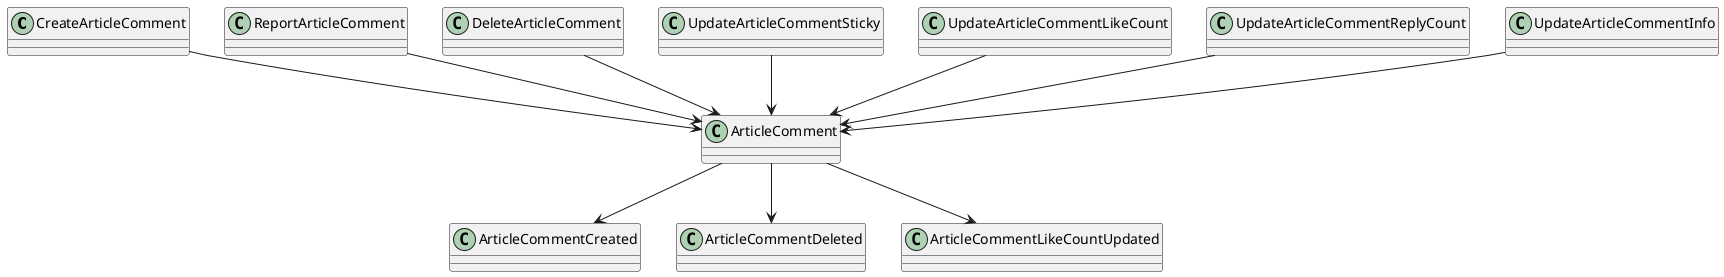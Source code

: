 @startuml

CreateArticleComment            -down-> ArticleComment
ReportArticleComment            -down-> ArticleComment
DeleteArticleComment            -down-> ArticleComment
UpdateArticleCommentSticky      -down-> ArticleComment
UpdateArticleCommentLikeCount   -down-> ArticleComment
UpdateArticleCommentReplyCount  -down-> ArticleComment
UpdateArticleCommentInfo        -down-> ArticleComment

ArticleComment -down-> ArticleCommentCreated
ArticleComment -down-> ArticleCommentDeleted
ArticleComment -down-> ArticleCommentLikeCountUpdated
@enduml
